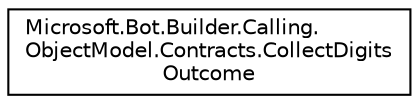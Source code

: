 digraph "Graphical Class Hierarchy"
{
  edge [fontname="Helvetica",fontsize="10",labelfontname="Helvetica",labelfontsize="10"];
  node [fontname="Helvetica",fontsize="10",shape=record];
  rankdir="LR";
  Node1 [label="Microsoft.Bot.Builder.Calling.\lObjectModel.Contracts.CollectDigits\lOutcome",height=0.2,width=0.4,color="black", fillcolor="white", style="filled",URL="$dd/d6d/class_microsoft_1_1_bot_1_1_builder_1_1_calling_1_1_object_model_1_1_contracts_1_1_collect_digits_outcome.html",tooltip="This is a part of the \"recognize\" action outcome. This is specified if the customer had specified any..."];
}
